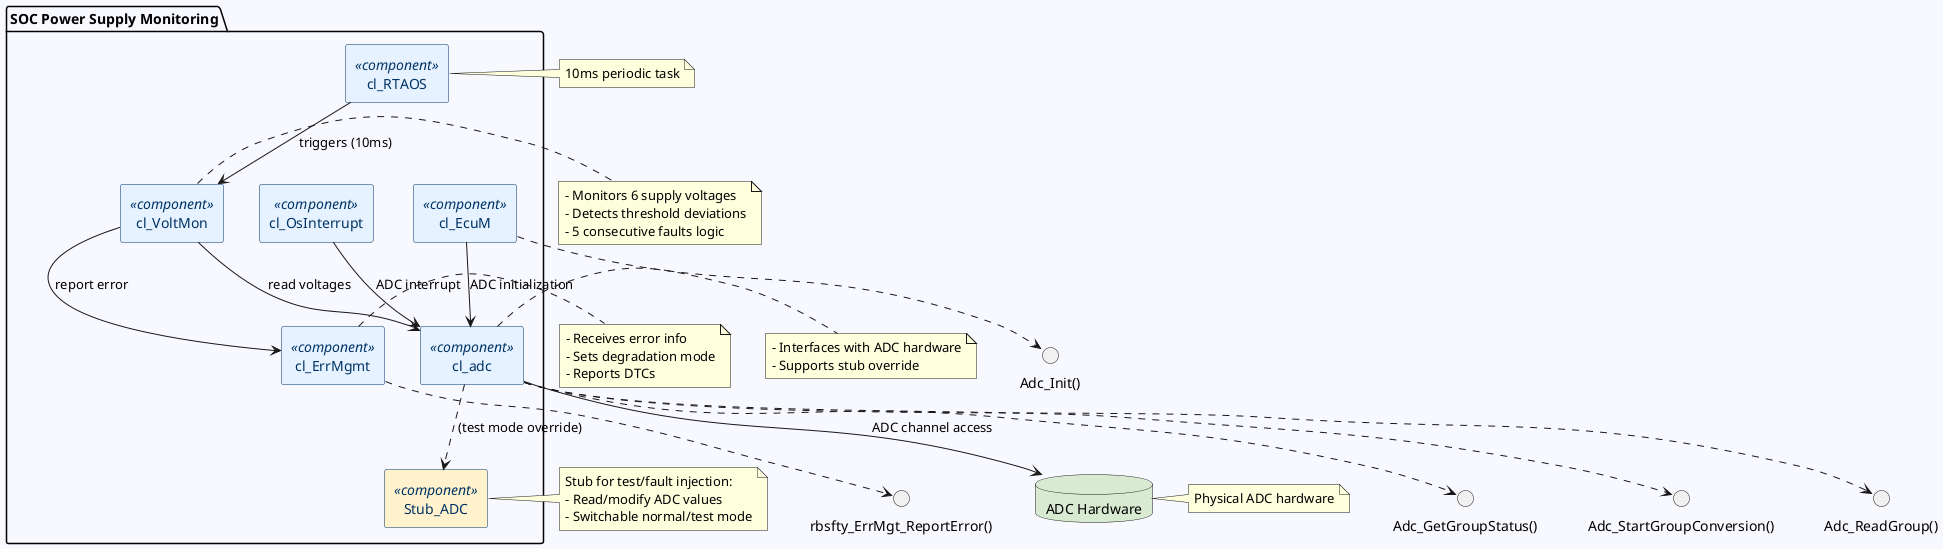 @startuml
' Global style for clarity
skinparam componentStyle rectangle
skinparam backgroundColor #f8f8ff
skinparam component {
    BackgroundColor #e6f2ff
    BorderColor #003366
    FontColor #003366
}

' Main software components
package "SOC Power Supply Monitoring" {
    [cl_RTAOS] <<component>> #e6f2ff
    [cl_VoltMon] <<component>> #e6f2ff
    [cl_adc] <<component>> #e6f2ff
    [cl_ErrMgmt] <<component>> #e6f2ff
    [cl_OsInterrupt] <<component>> #e6f2ff
    [cl_EcuM] <<component>> #e6f2ff
    [Stub_ADC] <<component>> #fff2cc
}

' External/Hardware
database "ADC Hardware" as ADC_HW #d9ead3

' API Functions (as interfaces)
interface "Adc_Init()" as I_AdcInit
interface "Adc_GetGroupStatus()" as I_AdcGetGroupStatus
interface "Adc_StartGroupConversion()" as I_AdcStartGroupConversion
interface "Adc_ReadGroup()" as I_AdcReadGroup
interface "rbsfty_ErrMgt_ReportError()" as I_ReportError

' Connections
[cl_RTAOS] --> [cl_VoltMon] : triggers (10ms)
[cl_VoltMon] --> [cl_adc] : read voltages
[cl_VoltMon] --> [cl_ErrMgmt] : report error
[cl_adc] ..> [Stub_ADC] : (test mode override)
[cl_adc] --> ADC_HW : ADC channel access
[cl_adc] ..> I_AdcGetGroupStatus
[cl_adc] ..> I_AdcStartGroupConversion
[cl_adc] ..> I_AdcReadGroup
[cl_ErrMgmt] ..> I_ReportError
[cl_OsInterrupt] --> [cl_adc] : ADC interrupt
[cl_EcuM] ..> I_AdcInit
[cl_EcuM] --> [cl_adc] : ADC initialization

' Notes for clarity
note right of [cl_RTAOS]
10ms periodic task
end note

note right of [cl_VoltMon]
- Monitors 6 supply voltages
- Detects threshold deviations
- 5 consecutive faults logic
end note

note right of [Stub_ADC]
Stub for test/fault injection:
- Read/modify ADC values
- Switchable normal/test mode
end note

note right of [cl_ErrMgmt]
- Receives error info
- Sets degradation mode
- Reports DTCs
end note

note right of [cl_adc]
- Interfaces with ADC hardware
- Supports stub override
end note

note right of ADC_HW
Physical ADC hardware
end note

@enduml